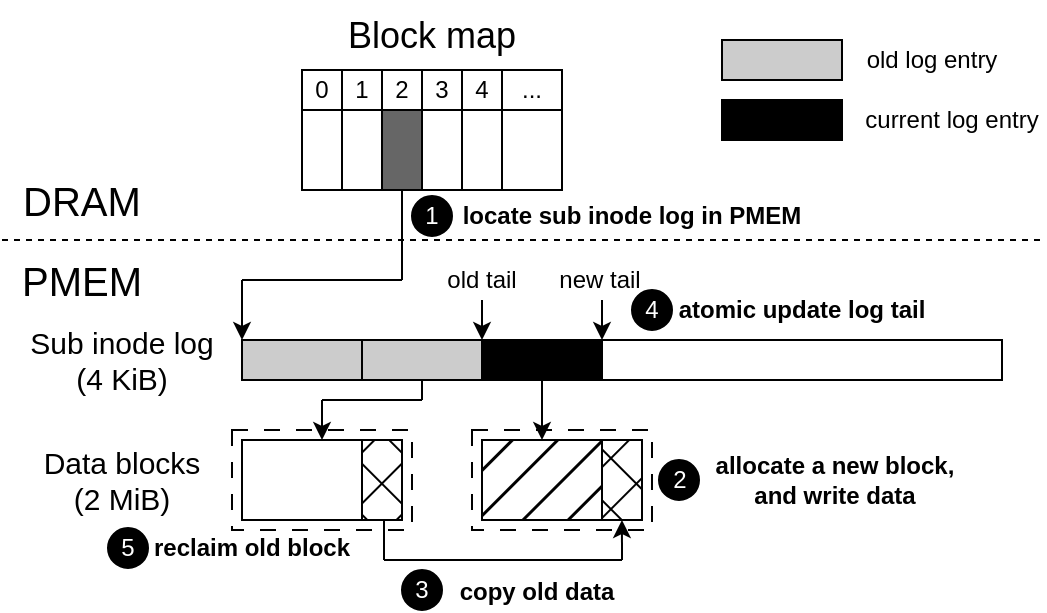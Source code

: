 <mxfile version="24.3.0" type="github">
  <diagram name="Page-1" id="1Dvkutj9wqZVP7vQXgIb">
    <mxGraphModel dx="2074" dy="1140" grid="1" gridSize="10" guides="1" tooltips="1" connect="1" arrows="1" fold="1" page="1" pageScale="1" pageWidth="850" pageHeight="1100" math="0" shadow="0">
      <root>
        <mxCell id="0" />
        <mxCell id="1" parent="0" />
        <mxCell id="FcrFrRqbFrsatVIIR7yG-1" value="" style="endArrow=none;dashed=1;html=1;rounded=0;" parent="1" edge="1">
          <mxGeometry width="50" height="50" relative="1" as="geometry">
            <mxPoint y="120" as="sourcePoint" />
            <mxPoint x="520" y="120" as="targetPoint" />
          </mxGeometry>
        </mxCell>
        <mxCell id="FcrFrRqbFrsatVIIR7yG-2" value="&lt;font style=&quot;font-size: 20px;&quot;&gt;DRAM&lt;/font&gt;" style="rounded=0;whiteSpace=wrap;html=1;fillColor=none;strokeColor=none;" parent="1" vertex="1">
          <mxGeometry y="80" width="80" height="40" as="geometry" />
        </mxCell>
        <mxCell id="FcrFrRqbFrsatVIIR7yG-3" value="&lt;font style=&quot;font-size: 20px;&quot;&gt;PMEM&lt;/font&gt;" style="rounded=0;whiteSpace=wrap;html=1;fillColor=none;strokeColor=none;" parent="1" vertex="1">
          <mxGeometry y="120" width="80" height="40" as="geometry" />
        </mxCell>
        <mxCell id="FcrFrRqbFrsatVIIR7yG-4" value="0" style="rounded=0;whiteSpace=wrap;html=1;fillColor=none;" parent="1" vertex="1">
          <mxGeometry x="150" y="35" width="20" height="20" as="geometry" />
        </mxCell>
        <mxCell id="FcrFrRqbFrsatVIIR7yG-5" value="1" style="rounded=0;whiteSpace=wrap;html=1;fillColor=none;" parent="1" vertex="1">
          <mxGeometry x="170" y="35" width="20" height="20" as="geometry" />
        </mxCell>
        <mxCell id="FcrFrRqbFrsatVIIR7yG-6" value="2" style="rounded=0;whiteSpace=wrap;html=1;fillColor=none;" parent="1" vertex="1">
          <mxGeometry x="190" y="35" width="20" height="20" as="geometry" />
        </mxCell>
        <mxCell id="FcrFrRqbFrsatVIIR7yG-7" value="3" style="rounded=0;whiteSpace=wrap;html=1;fillColor=none;" parent="1" vertex="1">
          <mxGeometry x="210" y="35" width="20" height="20" as="geometry" />
        </mxCell>
        <mxCell id="FcrFrRqbFrsatVIIR7yG-8" value="4" style="rounded=0;whiteSpace=wrap;html=1;fillColor=none;" parent="1" vertex="1">
          <mxGeometry x="230" y="35" width="20" height="20" as="geometry" />
        </mxCell>
        <mxCell id="FcrFrRqbFrsatVIIR7yG-9" value="..." style="rounded=0;whiteSpace=wrap;html=1;fillColor=none;" parent="1" vertex="1">
          <mxGeometry x="250" y="35" width="30" height="20" as="geometry" />
        </mxCell>
        <mxCell id="FcrFrRqbFrsatVIIR7yG-10" value="" style="rounded=0;whiteSpace=wrap;html=1;fillColor=none;" parent="1" vertex="1">
          <mxGeometry x="150" y="55" width="20" height="40" as="geometry" />
        </mxCell>
        <mxCell id="FcrFrRqbFrsatVIIR7yG-11" value="" style="rounded=0;whiteSpace=wrap;html=1;fillColor=none;" parent="1" vertex="1">
          <mxGeometry x="170" y="55" width="20" height="40" as="geometry" />
        </mxCell>
        <mxCell id="FcrFrRqbFrsatVIIR7yG-12" value="" style="rounded=0;whiteSpace=wrap;html=1;fillColor=#666666;" parent="1" vertex="1">
          <mxGeometry x="190" y="55" width="20" height="40" as="geometry" />
        </mxCell>
        <mxCell id="FcrFrRqbFrsatVIIR7yG-13" value="" style="rounded=0;whiteSpace=wrap;html=1;fillColor=none;" parent="1" vertex="1">
          <mxGeometry x="210" y="55" width="20" height="40" as="geometry" />
        </mxCell>
        <mxCell id="FcrFrRqbFrsatVIIR7yG-14" value="" style="rounded=0;whiteSpace=wrap;html=1;fillColor=none;" parent="1" vertex="1">
          <mxGeometry x="230" y="55" width="20" height="40" as="geometry" />
        </mxCell>
        <mxCell id="FcrFrRqbFrsatVIIR7yG-15" value="" style="rounded=0;whiteSpace=wrap;html=1;fillColor=none;" parent="1" vertex="1">
          <mxGeometry x="250" y="55" width="30" height="40" as="geometry" />
        </mxCell>
        <mxCell id="FcrFrRqbFrsatVIIR7yG-16" value="" style="rounded=0;whiteSpace=wrap;html=1;fillColor=#CCCCCC;" parent="1" vertex="1">
          <mxGeometry x="120" y="170" width="60" height="20" as="geometry" />
        </mxCell>
        <mxCell id="FcrFrRqbFrsatVIIR7yG-18" value="" style="rounded=0;whiteSpace=wrap;html=1;fillColor=#000000;" parent="1" vertex="1">
          <mxGeometry x="240" y="170" width="60" height="20" as="geometry" />
        </mxCell>
        <mxCell id="FcrFrRqbFrsatVIIR7yG-19" value="" style="rounded=0;whiteSpace=wrap;html=1;" parent="1" vertex="1">
          <mxGeometry x="300" y="170" width="200" height="20" as="geometry" />
        </mxCell>
        <mxCell id="FcrFrRqbFrsatVIIR7yG-22" value="&lt;font style=&quot;font-size: 15px;&quot;&gt;Sub inode log&lt;/font&gt;&lt;div&gt;&lt;font style=&quot;font-size: 15px;&quot;&gt;(4 KiB)&lt;/font&gt;&lt;/div&gt;" style="rounded=0;whiteSpace=wrap;html=1;fillColor=none;strokeColor=none;" parent="1" vertex="1">
          <mxGeometry y="157.5" width="120" height="45" as="geometry" />
        </mxCell>
        <mxCell id="FcrFrRqbFrsatVIIR7yG-23" value="&lt;font style=&quot;font-size: 12px;&quot;&gt;old tail&lt;/font&gt;" style="rounded=0;whiteSpace=wrap;html=1;fillColor=none;strokeColor=none;" parent="1" vertex="1">
          <mxGeometry x="220" y="130" width="40" height="20" as="geometry" />
        </mxCell>
        <mxCell id="a1dksQierBHJueGm9jTr-5" style="edgeStyle=orthogonalEdgeStyle;rounded=0;orthogonalLoop=1;jettySize=auto;html=1;exitX=0.5;exitY=1;exitDx=0;exitDy=0;entryX=1;entryY=0;entryDx=0;entryDy=0;" parent="1" target="FcrFrRqbFrsatVIIR7yG-18" edge="1">
          <mxGeometry relative="1" as="geometry">
            <mxPoint x="300" y="150" as="sourcePoint" />
          </mxGeometry>
        </mxCell>
        <mxCell id="FcrFrRqbFrsatVIIR7yG-24" value="&lt;font style=&quot;font-size: 12px;&quot;&gt;new tail&lt;/font&gt;" style="rounded=0;whiteSpace=wrap;html=1;fillColor=none;strokeColor=none;" parent="1" vertex="1">
          <mxGeometry x="274" y="130" width="50" height="20" as="geometry" />
        </mxCell>
        <mxCell id="FcrFrRqbFrsatVIIR7yG-34" value="&lt;font style=&quot;font-size: 18px;&quot;&gt;Block map&lt;/font&gt;" style="rounded=0;whiteSpace=wrap;html=1;fillColor=none;strokeColor=none;" parent="1" vertex="1">
          <mxGeometry x="150" width="130" height="35" as="geometry" />
        </mxCell>
        <mxCell id="FcrFrRqbFrsatVIIR7yG-35" value="&lt;font style=&quot;font-size: 15px;&quot;&gt;Data blocks&lt;/font&gt;&lt;div&gt;&lt;font style=&quot;font-size: 15px;&quot;&gt;(2 MiB)&lt;/font&gt;&lt;/div&gt;" style="rounded=0;whiteSpace=wrap;html=1;fillColor=none;strokeColor=none;" parent="1" vertex="1">
          <mxGeometry x="15" y="220" width="90" height="40" as="geometry" />
        </mxCell>
        <mxCell id="7bWyixLGcGMEeV_3WNz_-1" value="&lt;font color=&quot;#ffffff&quot;&gt;1&lt;/font&gt;" style="ellipse;whiteSpace=wrap;html=1;aspect=fixed;fillColor=#000000;" parent="1" vertex="1">
          <mxGeometry x="205" y="98" width="20" height="20" as="geometry" />
        </mxCell>
        <mxCell id="7bWyixLGcGMEeV_3WNz_-2" value="&lt;font color=&quot;#ffffff&quot;&gt;2&lt;/font&gt;" style="ellipse;whiteSpace=wrap;html=1;aspect=fixed;fillColor=#000000;" parent="1" vertex="1">
          <mxGeometry x="328.5" y="230" width="20" height="20" as="geometry" />
        </mxCell>
        <mxCell id="7bWyixLGcGMEeV_3WNz_-3" value="&lt;font color=&quot;#ffffff&quot;&gt;4&lt;/font&gt;" style="ellipse;whiteSpace=wrap;html=1;aspect=fixed;fillColor=#000000;" parent="1" vertex="1">
          <mxGeometry x="315" y="145" width="20" height="20" as="geometry" />
        </mxCell>
        <mxCell id="jlncPJkVaWCYWcdui12d-1" value="&lt;font style=&quot;font-size: 12px;&quot;&gt;&lt;b&gt;locate sub inode log in PMEM&lt;/b&gt;&lt;/font&gt;" style="rounded=0;whiteSpace=wrap;html=1;fillColor=none;strokeColor=none;" parent="1" vertex="1">
          <mxGeometry x="225" y="99" width="180" height="18" as="geometry" />
        </mxCell>
        <mxCell id="jlncPJkVaWCYWcdui12d-5" value="&lt;b&gt;atomic update log tail&lt;/b&gt;" style="rounded=0;whiteSpace=wrap;html=1;fillColor=none;strokeColor=none;" parent="1" vertex="1">
          <mxGeometry x="335" y="146" width="130" height="18" as="geometry" />
        </mxCell>
        <mxCell id="jlncPJkVaWCYWcdui12d-6" value="&lt;b&gt;allocate a new block,&lt;/b&gt;&lt;div&gt;&lt;b&gt;and write data&lt;/b&gt;&lt;/div&gt;" style="rounded=0;whiteSpace=wrap;html=1;fillColor=none;strokeColor=none;" parent="1" vertex="1">
          <mxGeometry x="351.5" y="231" width="128.5" height="18" as="geometry" />
        </mxCell>
        <mxCell id="a1dksQierBHJueGm9jTr-2" value="" style="rounded=0;whiteSpace=wrap;html=1;fillColor=#CCCCCC;" parent="1" vertex="1">
          <mxGeometry x="180" y="170" width="60" height="20" as="geometry" />
        </mxCell>
        <mxCell id="a1dksQierBHJueGm9jTr-4" value="" style="endArrow=classic;html=1;rounded=0;exitX=0.5;exitY=1;exitDx=0;exitDy=0;entryX=0;entryY=0;entryDx=0;entryDy=0;" parent="1" target="FcrFrRqbFrsatVIIR7yG-18" edge="1">
          <mxGeometry width="50" height="50" relative="1" as="geometry">
            <mxPoint x="240" y="150" as="sourcePoint" />
            <mxPoint x="445" y="520" as="targetPoint" />
          </mxGeometry>
        </mxCell>
        <mxCell id="a1dksQierBHJueGm9jTr-9" value="" style="endArrow=classic;html=1;rounded=0;entryX=0;entryY=0;entryDx=0;entryDy=0;" parent="1" target="FcrFrRqbFrsatVIIR7yG-16" edge="1">
          <mxGeometry width="50" height="50" relative="1" as="geometry">
            <mxPoint x="120" y="140" as="sourcePoint" />
            <mxPoint x="200" y="360" as="targetPoint" />
          </mxGeometry>
        </mxCell>
        <mxCell id="a1dksQierBHJueGm9jTr-10" value="" style="endArrow=none;html=1;rounded=0;" parent="1" edge="1">
          <mxGeometry width="50" height="50" relative="1" as="geometry">
            <mxPoint x="120" y="140" as="sourcePoint" />
            <mxPoint x="200" y="140" as="targetPoint" />
          </mxGeometry>
        </mxCell>
        <mxCell id="a1dksQierBHJueGm9jTr-11" value="" style="endArrow=none;html=1;rounded=0;exitX=0.5;exitY=1;exitDx=0;exitDy=0;" parent="1" source="FcrFrRqbFrsatVIIR7yG-12" edge="1">
          <mxGeometry width="50" height="50" relative="1" as="geometry">
            <mxPoint x="400" y="470" as="sourcePoint" />
            <mxPoint x="200" y="140" as="targetPoint" />
          </mxGeometry>
        </mxCell>
        <mxCell id="a1dksQierBHJueGm9jTr-12" value="" style="whiteSpace=wrap;html=1;fillColor=#000000;fillStyle=hatch;" parent="1" vertex="1">
          <mxGeometry x="240" y="220" width="60" height="40" as="geometry" />
        </mxCell>
        <mxCell id="a1dksQierBHJueGm9jTr-13" value="" style="whiteSpace=wrap;html=1;fillColor=#000000;fillStyle=cross-hatch;" parent="1" vertex="1">
          <mxGeometry x="300" y="220" width="20" height="40" as="geometry" />
        </mxCell>
        <mxCell id="a1dksQierBHJueGm9jTr-14" value="" style="whiteSpace=wrap;html=1;fillColor=none;fillStyle=auto;" parent="1" vertex="1">
          <mxGeometry x="120" y="220" width="60" height="40" as="geometry" />
        </mxCell>
        <mxCell id="a1dksQierBHJueGm9jTr-15" value="" style="whiteSpace=wrap;html=1;fillColor=#000000;fillStyle=cross-hatch;" parent="1" vertex="1">
          <mxGeometry x="180" y="220" width="20" height="40" as="geometry" />
        </mxCell>
        <mxCell id="a1dksQierBHJueGm9jTr-16" value="" style="endArrow=none;html=1;rounded=0;" parent="1" edge="1">
          <mxGeometry width="50" height="50" relative="1" as="geometry">
            <mxPoint x="160" y="200" as="sourcePoint" />
            <mxPoint x="210" y="200" as="targetPoint" />
          </mxGeometry>
        </mxCell>
        <mxCell id="a1dksQierBHJueGm9jTr-18" value="" style="rounded=0;whiteSpace=wrap;html=1;fillColor=none;strokeColor=none;" parent="1" vertex="1">
          <mxGeometry x="120" y="220" width="80" height="40" as="geometry" />
        </mxCell>
        <mxCell id="a1dksQierBHJueGm9jTr-19" value="" style="endArrow=classic;html=1;rounded=0;entryX=0.5;entryY=0;entryDx=0;entryDy=0;" parent="1" target="a1dksQierBHJueGm9jTr-18" edge="1">
          <mxGeometry width="50" height="50" relative="1" as="geometry">
            <mxPoint x="160" y="200" as="sourcePoint" />
            <mxPoint x="450" y="420" as="targetPoint" />
          </mxGeometry>
        </mxCell>
        <mxCell id="a1dksQierBHJueGm9jTr-20" value="" style="endArrow=none;html=1;rounded=0;entryX=0.5;entryY=1;entryDx=0;entryDy=0;" parent="1" target="a1dksQierBHJueGm9jTr-2" edge="1">
          <mxGeometry width="50" height="50" relative="1" as="geometry">
            <mxPoint x="210" y="200" as="sourcePoint" />
            <mxPoint x="450" y="420" as="targetPoint" />
          </mxGeometry>
        </mxCell>
        <mxCell id="a1dksQierBHJueGm9jTr-22" value="" style="rounded=0;whiteSpace=wrap;html=1;fillColor=none;strokeColor=none;" parent="1" vertex="1">
          <mxGeometry x="240" y="220" width="80" height="40" as="geometry" />
        </mxCell>
        <mxCell id="a1dksQierBHJueGm9jTr-23" value="" style="endArrow=classic;html=1;rounded=0;exitX=0.5;exitY=1;exitDx=0;exitDy=0;entryX=0.375;entryY=0;entryDx=0;entryDy=0;entryPerimeter=0;" parent="1" source="FcrFrRqbFrsatVIIR7yG-18" target="a1dksQierBHJueGm9jTr-22" edge="1">
          <mxGeometry width="50" height="50" relative="1" as="geometry">
            <mxPoint x="400" y="470" as="sourcePoint" />
            <mxPoint x="450" y="420" as="targetPoint" />
          </mxGeometry>
        </mxCell>
        <mxCell id="a1dksQierBHJueGm9jTr-24" value="" style="rounded=0;whiteSpace=wrap;html=1;fillColor=none;dashed=1;dashPattern=8 8;" parent="1" vertex="1">
          <mxGeometry x="235" y="215" width="90" height="50" as="geometry" />
        </mxCell>
        <mxCell id="a1dksQierBHJueGm9jTr-25" value="" style="endArrow=none;html=1;rounded=0;" parent="1" edge="1">
          <mxGeometry width="50" height="50" relative="1" as="geometry">
            <mxPoint x="191" y="260" as="sourcePoint" />
            <mxPoint x="191" y="280" as="targetPoint" />
          </mxGeometry>
        </mxCell>
        <mxCell id="a1dksQierBHJueGm9jTr-26" value="" style="endArrow=none;html=1;rounded=0;" parent="1" edge="1">
          <mxGeometry width="50" height="50" relative="1" as="geometry">
            <mxPoint x="191" y="280" as="sourcePoint" />
            <mxPoint x="310" y="280" as="targetPoint" />
          </mxGeometry>
        </mxCell>
        <mxCell id="a1dksQierBHJueGm9jTr-27" value="" style="endArrow=classic;html=1;rounded=0;entryX=0.833;entryY=0.9;entryDx=0;entryDy=0;entryPerimeter=0;" parent="1" target="a1dksQierBHJueGm9jTr-24" edge="1">
          <mxGeometry width="50" height="50" relative="1" as="geometry">
            <mxPoint x="310" y="280" as="sourcePoint" />
            <mxPoint x="450" y="420" as="targetPoint" />
          </mxGeometry>
        </mxCell>
        <mxCell id="a1dksQierBHJueGm9jTr-28" value="&lt;font color=&quot;#ffffff&quot;&gt;3&lt;/font&gt;" style="ellipse;whiteSpace=wrap;html=1;aspect=fixed;fillColor=#000000;" parent="1" vertex="1">
          <mxGeometry x="200" y="285" width="20" height="20" as="geometry" />
        </mxCell>
        <mxCell id="a1dksQierBHJueGm9jTr-29" value="&lt;b&gt;copy old data&lt;/b&gt;" style="rounded=0;whiteSpace=wrap;html=1;fillColor=none;strokeColor=none;" parent="1" vertex="1">
          <mxGeometry x="225" y="287" width="85" height="18" as="geometry" />
        </mxCell>
        <mxCell id="a1dksQierBHJueGm9jTr-30" value="" style="rounded=0;whiteSpace=wrap;html=1;fillColor=none;dashed=1;dashPattern=8 8;" parent="1" vertex="1">
          <mxGeometry x="115" y="215" width="90" height="50" as="geometry" />
        </mxCell>
        <mxCell id="a1dksQierBHJueGm9jTr-31" value="&lt;font color=&quot;#ffffff&quot;&gt;5&lt;/font&gt;" style="ellipse;whiteSpace=wrap;html=1;aspect=fixed;fillColor=#000000;" parent="1" vertex="1">
          <mxGeometry x="53" y="264" width="20" height="20" as="geometry" />
        </mxCell>
        <mxCell id="a1dksQierBHJueGm9jTr-32" value="&lt;b&gt;reclaim old block&lt;/b&gt;" style="rounded=0;whiteSpace=wrap;html=1;fillColor=none;strokeColor=none;rotation=0;" parent="1" vertex="1">
          <mxGeometry x="70" y="265" width="110" height="18" as="geometry" />
        </mxCell>
        <mxCell id="a1dksQierBHJueGm9jTr-35" value="" style="rounded=0;whiteSpace=wrap;html=1;fillColor=#CCCCCC;" parent="1" vertex="1">
          <mxGeometry x="360" y="20" width="60" height="20" as="geometry" />
        </mxCell>
        <mxCell id="a1dksQierBHJueGm9jTr-36" value="" style="rounded=0;whiteSpace=wrap;html=1;fillColor=#000000;" parent="1" vertex="1">
          <mxGeometry x="360" y="50" width="60" height="20" as="geometry" />
        </mxCell>
        <mxCell id="a1dksQierBHJueGm9jTr-37" value="&lt;font style=&quot;font-size: 12px;&quot;&gt;old log entry&lt;/font&gt;" style="rounded=0;whiteSpace=wrap;html=1;fillColor=none;strokeColor=none;" parent="1" vertex="1">
          <mxGeometry x="430" y="20" width="70" height="20" as="geometry" />
        </mxCell>
        <mxCell id="a1dksQierBHJueGm9jTr-38" value="&lt;font style=&quot;font-size: 12px;&quot;&gt;current log entry&lt;/font&gt;" style="rounded=0;whiteSpace=wrap;html=1;fillColor=none;strokeColor=none;" parent="1" vertex="1">
          <mxGeometry x="430" y="50" width="90" height="20" as="geometry" />
        </mxCell>
      </root>
    </mxGraphModel>
  </diagram>
</mxfile>
